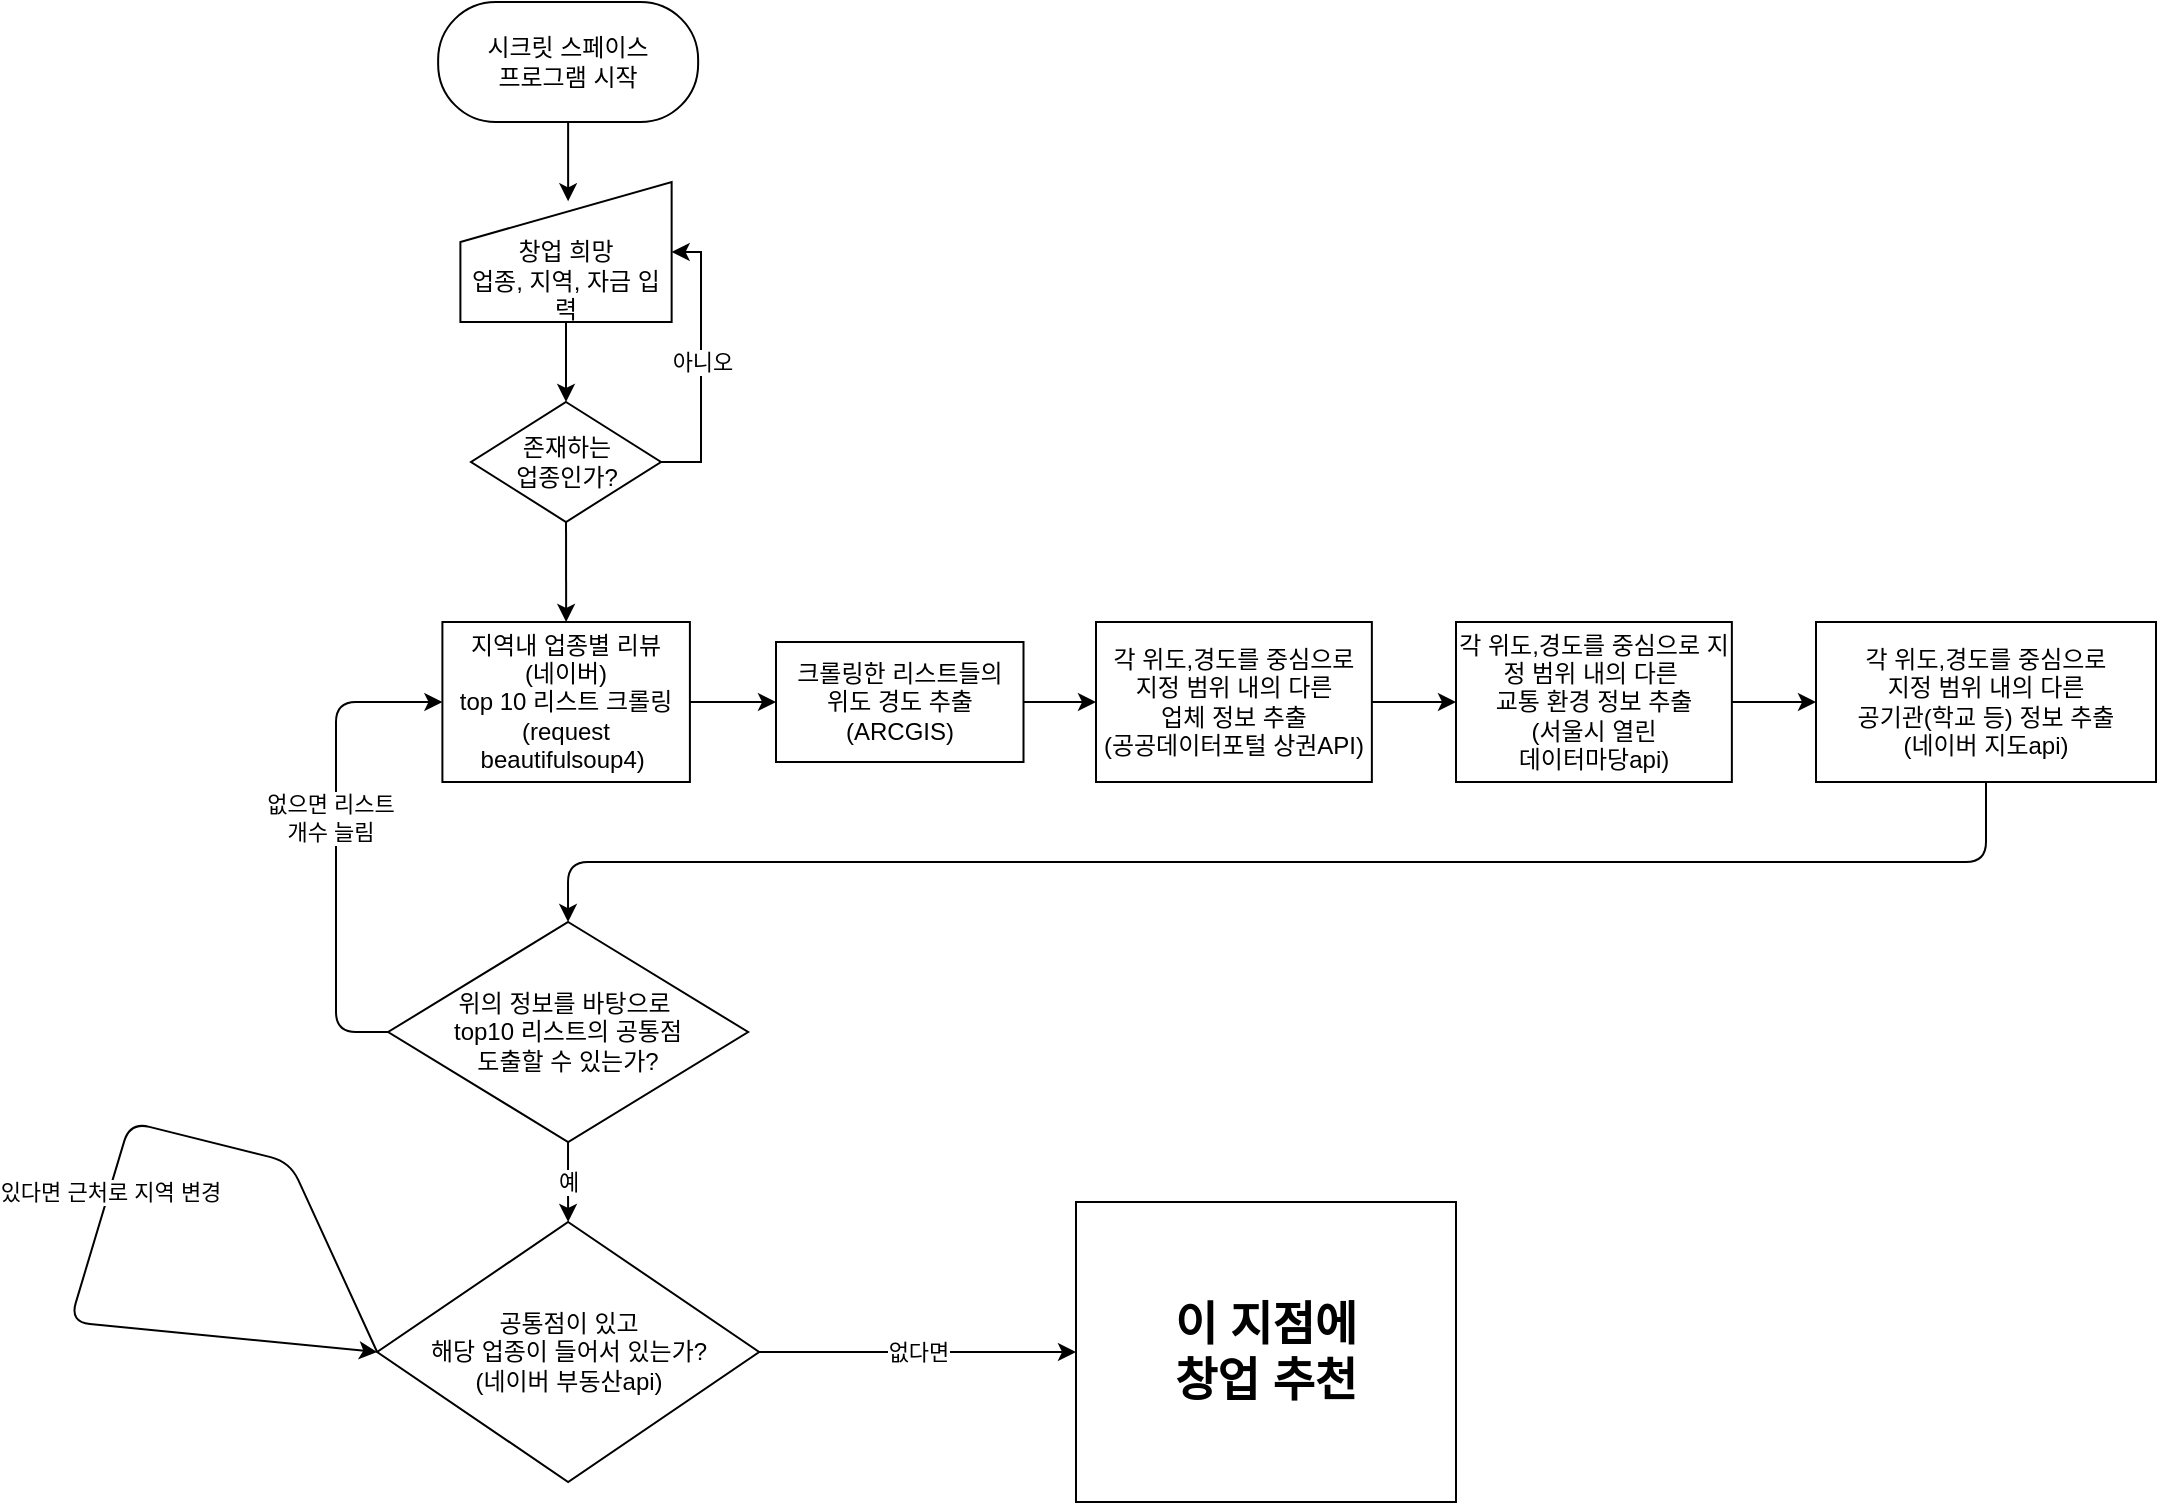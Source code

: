 <mxfile version="14.5.10" type="device"><diagram id="LgGcBF6WlI9VDyPFVvuE" name="Page-1"><mxGraphModel dx="1483" dy="829" grid="1" gridSize="10" guides="1" tooltips="1" connect="1" arrows="1" fold="1" page="1" pageScale="1" pageWidth="1169" pageHeight="827" math="0" shadow="0"><root><mxCell id="0"/><mxCell id="1" parent="0"/><mxCell id="zU20OHsSYh4Qxug64FQg-1" style="edgeStyle=orthogonalEdgeStyle;rounded=0;orthogonalLoop=1;jettySize=auto;html=1;exitX=0.5;exitY=1;exitDx=0;exitDy=0;entryX=0.51;entryY=0.138;entryDx=0;entryDy=0;entryPerimeter=0;" edge="1" parent="1" source="zU20OHsSYh4Qxug64FQg-2" target="zU20OHsSYh4Qxug64FQg-5"><mxGeometry relative="1" as="geometry"/></mxCell><mxCell id="zU20OHsSYh4Qxug64FQg-2" value="시크릿 스페이스&lt;br&gt;프로그램 시작" style="rounded=1;whiteSpace=wrap;html=1;arcSize=48;" vertex="1" parent="1"><mxGeometry x="244.07" y="70" width="130" height="60" as="geometry"/></mxCell><mxCell id="zU20OHsSYh4Qxug64FQg-3" value="아니오" style="edgeStyle=orthogonalEdgeStyle;rounded=0;orthogonalLoop=1;jettySize=auto;html=1;exitX=1;exitY=0.5;exitDx=0;exitDy=0;entryX=1;entryY=0.5;entryDx=0;entryDy=0;" edge="1" parent="1" source="zU20OHsSYh4Qxug64FQg-4" target="zU20OHsSYh4Qxug64FQg-5"><mxGeometry relative="1" as="geometry"/></mxCell><mxCell id="zU20OHsSYh4Qxug64FQg-4" value="존재하는&lt;br&gt;업종인가?" style="rhombus;whiteSpace=wrap;html=1;" vertex="1" parent="1"><mxGeometry x="260.51" y="270" width="95" height="60" as="geometry"/></mxCell><mxCell id="zU20OHsSYh4Qxug64FQg-5" value="&lt;span&gt;&lt;br&gt;&lt;br&gt;창업 희망&lt;/span&gt;&lt;br&gt;&lt;span&gt;업종, 지역, 자금&lt;/span&gt;&lt;span&gt;&amp;nbsp;입력&lt;/span&gt;" style="shape=manualInput;whiteSpace=wrap;html=1;" vertex="1" parent="1"><mxGeometry x="255.2" y="160" width="105.62" height="70" as="geometry"/></mxCell><mxCell id="zU20OHsSYh4Qxug64FQg-6" value="" style="endArrow=classic;html=1;exitX=0.5;exitY=1;exitDx=0;exitDy=0;entryX=0.5;entryY=0;entryDx=0;entryDy=0;" edge="1" parent="1" source="zU20OHsSYh4Qxug64FQg-5" target="zU20OHsSYh4Qxug64FQg-4"><mxGeometry width="50" height="50" relative="1" as="geometry"><mxPoint x="544.07" y="330" as="sourcePoint"/><mxPoint x="304.07" y="260" as="targetPoint"/></mxGeometry></mxCell><mxCell id="zU20OHsSYh4Qxug64FQg-7" value="지역내 업종별&amp;nbsp;리뷰&lt;br&gt;(네이버) &lt;br&gt;top 10 리스트 크롤링&lt;br&gt;(request beautifulsoup4)&amp;nbsp;" style="rounded=0;whiteSpace=wrap;html=1;" vertex="1" parent="1"><mxGeometry x="246.2" y="380" width="123.75" height="80" as="geometry"/></mxCell><mxCell id="zU20OHsSYh4Qxug64FQg-8" value="" style="endArrow=classic;html=1;exitX=0.5;exitY=1;exitDx=0;exitDy=0;entryX=0.5;entryY=0;entryDx=0;entryDy=0;" edge="1" parent="1" source="zU20OHsSYh4Qxug64FQg-4" target="zU20OHsSYh4Qxug64FQg-7"><mxGeometry width="50" height="50" relative="1" as="geometry"><mxPoint x="327.54" y="430" as="sourcePoint"/><mxPoint x="377.54" y="380" as="targetPoint"/></mxGeometry></mxCell><mxCell id="zU20OHsSYh4Qxug64FQg-14" value="크롤링한 리스트들의&lt;br&gt;위도 경도 추출&lt;br&gt;(ARCGIS)" style="rounded=0;whiteSpace=wrap;html=1;" vertex="1" parent="1"><mxGeometry x="413" y="390" width="123.75" height="60" as="geometry"/></mxCell><mxCell id="zU20OHsSYh4Qxug64FQg-17" value="각 위도,경도를 중심으로&lt;br&gt;지정 범위 내의 다른 &lt;br&gt;업체 정보 추출&lt;br&gt;(공공데이터포털 상권API)" style="rounded=0;whiteSpace=wrap;html=1;" vertex="1" parent="1"><mxGeometry x="573" y="380" width="137.93" height="80" as="geometry"/></mxCell><mxCell id="zU20OHsSYh4Qxug64FQg-18" value="각 위도,경도를 중심으로 지정 범위 내의 다른&amp;nbsp;&lt;br&gt;교통 환경 정보 추출&lt;br&gt;(서울시 열린 &lt;br&gt;데이터마당api)" style="rounded=0;whiteSpace=wrap;html=1;" vertex="1" parent="1"><mxGeometry x="753" y="380" width="137.93" height="80" as="geometry"/></mxCell><mxCell id="zU20OHsSYh4Qxug64FQg-22" value="각 위도,경도를 중심으로&lt;br&gt;&amp;nbsp;지정 범위 내의 다른&amp;nbsp;&lt;br&gt;공기관(학교 등)&amp;nbsp;정보 추출&lt;br&gt;(네이버 지도api)" style="rounded=0;whiteSpace=wrap;html=1;" vertex="1" parent="1"><mxGeometry x="933" y="380" width="170" height="80" as="geometry"/></mxCell><mxCell id="zU20OHsSYh4Qxug64FQg-23" value="" style="endArrow=classic;html=1;exitX=0.5;exitY=1;exitDx=0;exitDy=0;" edge="1" parent="1" source="zU20OHsSYh4Qxug64FQg-22" target="zU20OHsSYh4Qxug64FQg-37"><mxGeometry width="50" height="50" relative="1" as="geometry"><mxPoint x="683" y="490" as="sourcePoint"/><mxPoint x="309" y="540" as="targetPoint"/><Array as="points"><mxPoint x="1018" y="500"/><mxPoint x="309" y="500"/></Array></mxGeometry></mxCell><mxCell id="zU20OHsSYh4Qxug64FQg-26" value="" style="endArrow=classic;html=1;" edge="1" parent="1" source="zU20OHsSYh4Qxug64FQg-14" target="zU20OHsSYh4Qxug64FQg-17"><mxGeometry width="50" height="50" relative="1" as="geometry"><mxPoint x="683" y="490" as="sourcePoint"/><mxPoint x="733" y="440" as="targetPoint"/></mxGeometry></mxCell><mxCell id="zU20OHsSYh4Qxug64FQg-27" value="" style="endArrow=classic;html=1;exitX=1;exitY=0.5;exitDx=0;exitDy=0;" edge="1" parent="1" source="zU20OHsSYh4Qxug64FQg-7" target="zU20OHsSYh4Qxug64FQg-14"><mxGeometry width="50" height="50" relative="1" as="geometry"><mxPoint x="683" y="490" as="sourcePoint"/><mxPoint x="733" y="440" as="targetPoint"/></mxGeometry></mxCell><mxCell id="zU20OHsSYh4Qxug64FQg-28" value="" style="endArrow=classic;html=1;exitX=1;exitY=0.5;exitDx=0;exitDy=0;entryX=0;entryY=0.5;entryDx=0;entryDy=0;" edge="1" parent="1" source="zU20OHsSYh4Qxug64FQg-17" target="zU20OHsSYh4Qxug64FQg-18"><mxGeometry width="50" height="50" relative="1" as="geometry"><mxPoint x="683" y="490" as="sourcePoint"/><mxPoint x="733" y="440" as="targetPoint"/></mxGeometry></mxCell><mxCell id="zU20OHsSYh4Qxug64FQg-29" value="" style="endArrow=classic;html=1;exitX=1;exitY=0.5;exitDx=0;exitDy=0;entryX=0;entryY=0.5;entryDx=0;entryDy=0;" edge="1" parent="1" source="zU20OHsSYh4Qxug64FQg-18" target="zU20OHsSYh4Qxug64FQg-22"><mxGeometry width="50" height="50" relative="1" as="geometry"><mxPoint x="683" y="490" as="sourcePoint"/><mxPoint x="733" y="440" as="targetPoint"/></mxGeometry></mxCell><mxCell id="zU20OHsSYh4Qxug64FQg-33" value="" style="endArrow=classic;html=1;exitX=0;exitY=0.5;exitDx=0;exitDy=0;entryX=0;entryY=0.5;entryDx=0;entryDy=0;" edge="1" parent="1" source="zU20OHsSYh4Qxug64FQg-37" target="zU20OHsSYh4Qxug64FQg-7"><mxGeometry width="50" height="50" relative="1" as="geometry"><mxPoint x="240.11" y="580" as="sourcePoint"/><mxPoint x="733" y="430" as="targetPoint"/><Array as="points"><mxPoint x="193" y="585"/><mxPoint x="193" y="420"/></Array></mxGeometry></mxCell><mxCell id="zU20OHsSYh4Qxug64FQg-34" value="없으면 리스트 &lt;br&gt;개수 늘림" style="edgeLabel;html=1;align=center;verticalAlign=middle;resizable=0;points=[];" vertex="1" connectable="0" parent="zU20OHsSYh4Qxug64FQg-33"><mxGeometry x="0.094" y="3" relative="1" as="geometry"><mxPoint as="offset"/></mxGeometry></mxCell><mxCell id="zU20OHsSYh4Qxug64FQg-37" value="&lt;span&gt;위의 정보를 바탕으로&amp;nbsp;&lt;/span&gt;&lt;br&gt;&lt;span&gt;top10 리스트의 공통점 &lt;br&gt;도출할 수 있는가?&lt;/span&gt;" style="rhombus;whiteSpace=wrap;html=1;" vertex="1" parent="1"><mxGeometry x="219.07" y="530" width="180" height="110" as="geometry"/></mxCell><mxCell id="zU20OHsSYh4Qxug64FQg-38" value="&lt;span&gt;공통점이 있고 &lt;br&gt;해당 업종이 들어서 있는가?&lt;br&gt;(네이버 부동산api)&lt;br&gt;&lt;/span&gt;" style="rhombus;whiteSpace=wrap;html=1;" vertex="1" parent="1"><mxGeometry x="213.57" y="680" width="191" height="130" as="geometry"/></mxCell><mxCell id="zU20OHsSYh4Qxug64FQg-39" value="예" style="endArrow=classic;html=1;entryX=0.5;entryY=0;entryDx=0;entryDy=0;" edge="1" parent="1" source="zU20OHsSYh4Qxug64FQg-37" target="zU20OHsSYh4Qxug64FQg-38"><mxGeometry width="50" height="50" relative="1" as="geometry"><mxPoint x="530" y="660" as="sourcePoint"/><mxPoint x="580" y="610" as="targetPoint"/><Array as="points"><mxPoint x="309" y="660"/></Array></mxGeometry></mxCell><mxCell id="zU20OHsSYh4Qxug64FQg-41" value="" style="endArrow=classic;html=1;exitX=0;exitY=0.5;exitDx=0;exitDy=0;entryX=0;entryY=0.5;entryDx=0;entryDy=0;" edge="1" parent="1" source="zU20OHsSYh4Qxug64FQg-38" target="zU20OHsSYh4Qxug64FQg-38"><mxGeometry relative="1" as="geometry"><mxPoint x="500" y="820" as="sourcePoint"/><mxPoint x="90" y="780" as="targetPoint"/><Array as="points"><mxPoint x="170" y="650"/><mxPoint x="90" y="630"/><mxPoint x="60" y="730"/></Array></mxGeometry></mxCell><mxCell id="zU20OHsSYh4Qxug64FQg-42" value="있다면 근처로 지역 변경" style="edgeLabel;resizable=0;html=1;align=center;verticalAlign=middle;" connectable="0" vertex="1" parent="zU20OHsSYh4Qxug64FQg-41"><mxGeometry relative="1" as="geometry"/></mxCell><mxCell id="zU20OHsSYh4Qxug64FQg-45" value="&lt;font style=&quot;font-size: 23px&quot;&gt;&lt;b&gt;이 지점에 &lt;br&gt;창업 추천&lt;/b&gt;&lt;/font&gt;" style="rounded=0;whiteSpace=wrap;html=1;" vertex="1" parent="1"><mxGeometry x="563" y="670" width="190" height="150" as="geometry"/></mxCell><mxCell id="zU20OHsSYh4Qxug64FQg-46" value="d" style="endArrow=classic;html=1;exitX=1;exitY=0.5;exitDx=0;exitDy=0;entryX=0;entryY=0.5;entryDx=0;entryDy=0;" edge="1" parent="1" source="zU20OHsSYh4Qxug64FQg-38" target="zU20OHsSYh4Qxug64FQg-45"><mxGeometry relative="1" as="geometry"><mxPoint x="500" y="520" as="sourcePoint"/><mxPoint x="600" y="520" as="targetPoint"/></mxGeometry></mxCell><mxCell id="zU20OHsSYh4Qxug64FQg-47" value="없다면" style="edgeLabel;resizable=0;html=1;align=center;verticalAlign=middle;" connectable="0" vertex="1" parent="zU20OHsSYh4Qxug64FQg-46"><mxGeometry relative="1" as="geometry"/></mxCell></root></mxGraphModel></diagram></mxfile>